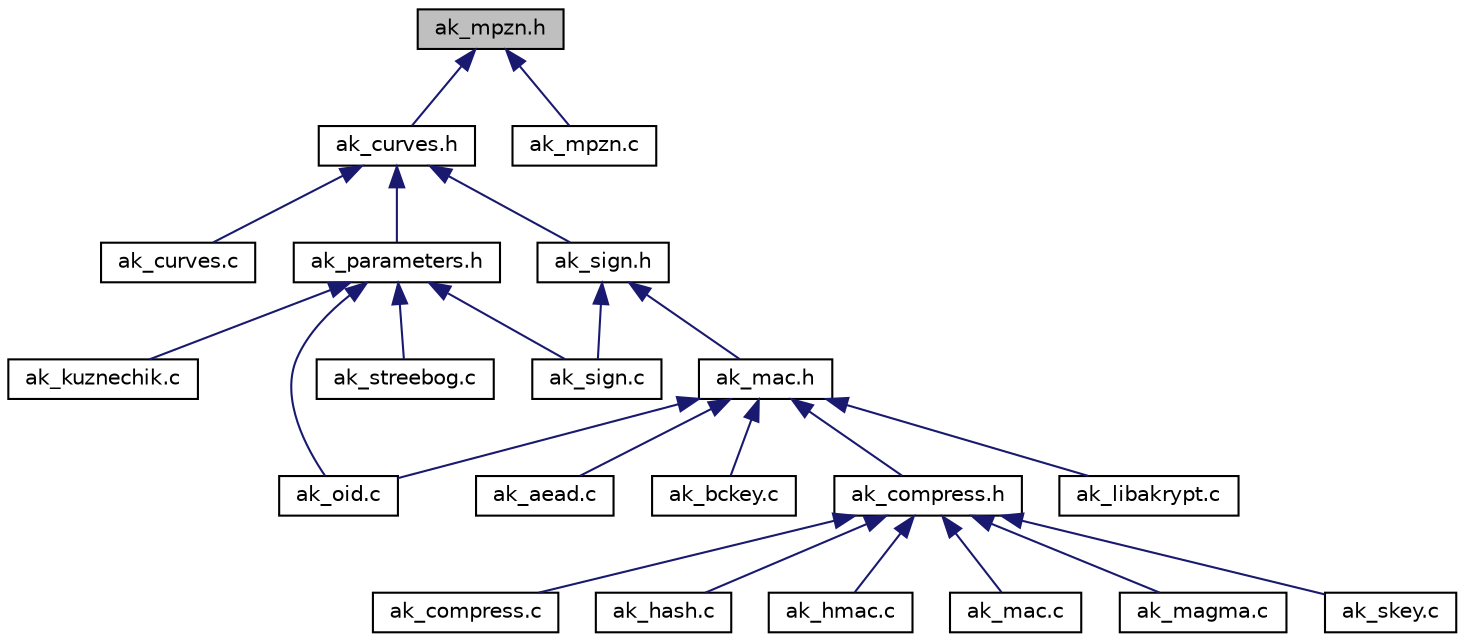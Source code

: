 digraph "ak_mpzn.h"
{
  edge [fontname="Helvetica",fontsize="10",labelfontname="Helvetica",labelfontsize="10"];
  node [fontname="Helvetica",fontsize="10",shape=record];
  Node1 [label="ak_mpzn.h",height=0.2,width=0.4,color="black", fillcolor="grey75", style="filled", fontcolor="black"];
  Node1 -> Node2 [dir="back",color="midnightblue",fontsize="10",style="solid",fontname="Helvetica"];
  Node2 [label="ak_curves.h",height=0.2,width=0.4,color="black", fillcolor="white", style="filled",URL="$ak__curves_8h.html"];
  Node2 -> Node3 [dir="back",color="midnightblue",fontsize="10",style="solid",fontname="Helvetica"];
  Node3 [label="ak_curves.c",height=0.2,width=0.4,color="black", fillcolor="white", style="filled",URL="$ak__curves_8c.html"];
  Node2 -> Node4 [dir="back",color="midnightblue",fontsize="10",style="solid",fontname="Helvetica"];
  Node4 [label="ak_parameters.h",height=0.2,width=0.4,color="black", fillcolor="white", style="filled",URL="$ak__parameters_8h.html"];
  Node4 -> Node5 [dir="back",color="midnightblue",fontsize="10",style="solid",fontname="Helvetica"];
  Node5 [label="ak_kuznechik.c",height=0.2,width=0.4,color="black", fillcolor="white", style="filled",URL="$ak__kuznechik_8c.html"];
  Node4 -> Node6 [dir="back",color="midnightblue",fontsize="10",style="solid",fontname="Helvetica"];
  Node6 [label="ak_oid.c",height=0.2,width=0.4,color="black", fillcolor="white", style="filled",URL="$ak__oid_8c.html"];
  Node4 -> Node7 [dir="back",color="midnightblue",fontsize="10",style="solid",fontname="Helvetica"];
  Node7 [label="ak_sign.c",height=0.2,width=0.4,color="black", fillcolor="white", style="filled",URL="$ak__sign_8c.html"];
  Node4 -> Node8 [dir="back",color="midnightblue",fontsize="10",style="solid",fontname="Helvetica"];
  Node8 [label="ak_streebog.c",height=0.2,width=0.4,color="black", fillcolor="white", style="filled",URL="$ak__streebog_8c.html"];
  Node2 -> Node9 [dir="back",color="midnightblue",fontsize="10",style="solid",fontname="Helvetica"];
  Node9 [label="ak_sign.h",height=0.2,width=0.4,color="black", fillcolor="white", style="filled",URL="$ak__sign_8h.html"];
  Node9 -> Node10 [dir="back",color="midnightblue",fontsize="10",style="solid",fontname="Helvetica"];
  Node10 [label="ak_mac.h",height=0.2,width=0.4,color="black", fillcolor="white", style="filled",URL="$ak__mac_8h.html"];
  Node10 -> Node11 [dir="back",color="midnightblue",fontsize="10",style="solid",fontname="Helvetica"];
  Node11 [label="ak_aead.c",height=0.2,width=0.4,color="black", fillcolor="white", style="filled",URL="$ak__aead_8c.html"];
  Node10 -> Node12 [dir="back",color="midnightblue",fontsize="10",style="solid",fontname="Helvetica"];
  Node12 [label="ak_bckey.c",height=0.2,width=0.4,color="black", fillcolor="white", style="filled",URL="$ak__bckey_8c.html"];
  Node10 -> Node13 [dir="back",color="midnightblue",fontsize="10",style="solid",fontname="Helvetica"];
  Node13 [label="ak_compress.h",height=0.2,width=0.4,color="black", fillcolor="white", style="filled",URL="$ak__compress_8h.html"];
  Node13 -> Node14 [dir="back",color="midnightblue",fontsize="10",style="solid",fontname="Helvetica"];
  Node14 [label="ak_compress.c",height=0.2,width=0.4,color="black", fillcolor="white", style="filled",URL="$ak__compress_8c.html"];
  Node13 -> Node15 [dir="back",color="midnightblue",fontsize="10",style="solid",fontname="Helvetica"];
  Node15 [label="ak_hash.c",height=0.2,width=0.4,color="black", fillcolor="white", style="filled",URL="$ak__hash_8c.html"];
  Node13 -> Node16 [dir="back",color="midnightblue",fontsize="10",style="solid",fontname="Helvetica"];
  Node16 [label="ak_hmac.c",height=0.2,width=0.4,color="black", fillcolor="white", style="filled",URL="$ak__hmac_8c.html"];
  Node13 -> Node17 [dir="back",color="midnightblue",fontsize="10",style="solid",fontname="Helvetica"];
  Node17 [label="ak_mac.c",height=0.2,width=0.4,color="black", fillcolor="white", style="filled",URL="$ak__mac_8c.html"];
  Node13 -> Node18 [dir="back",color="midnightblue",fontsize="10",style="solid",fontname="Helvetica"];
  Node18 [label="ak_magma.c",height=0.2,width=0.4,color="black", fillcolor="white", style="filled",URL="$ak__magma_8c.html"];
  Node13 -> Node19 [dir="back",color="midnightblue",fontsize="10",style="solid",fontname="Helvetica"];
  Node19 [label="ak_skey.c",height=0.2,width=0.4,color="black", fillcolor="white", style="filled",URL="$ak__skey_8c.html"];
  Node10 -> Node20 [dir="back",color="midnightblue",fontsize="10",style="solid",fontname="Helvetica"];
  Node20 [label="ak_libakrypt.c",height=0.2,width=0.4,color="black", fillcolor="white", style="filled",URL="$ak__libakrypt_8c.html"];
  Node10 -> Node6 [dir="back",color="midnightblue",fontsize="10",style="solid",fontname="Helvetica"];
  Node9 -> Node7 [dir="back",color="midnightblue",fontsize="10",style="solid",fontname="Helvetica"];
  Node1 -> Node21 [dir="back",color="midnightblue",fontsize="10",style="solid",fontname="Helvetica"];
  Node21 [label="ak_mpzn.c",height=0.2,width=0.4,color="black", fillcolor="white", style="filled",URL="$ak__mpzn_8c.html"];
}
